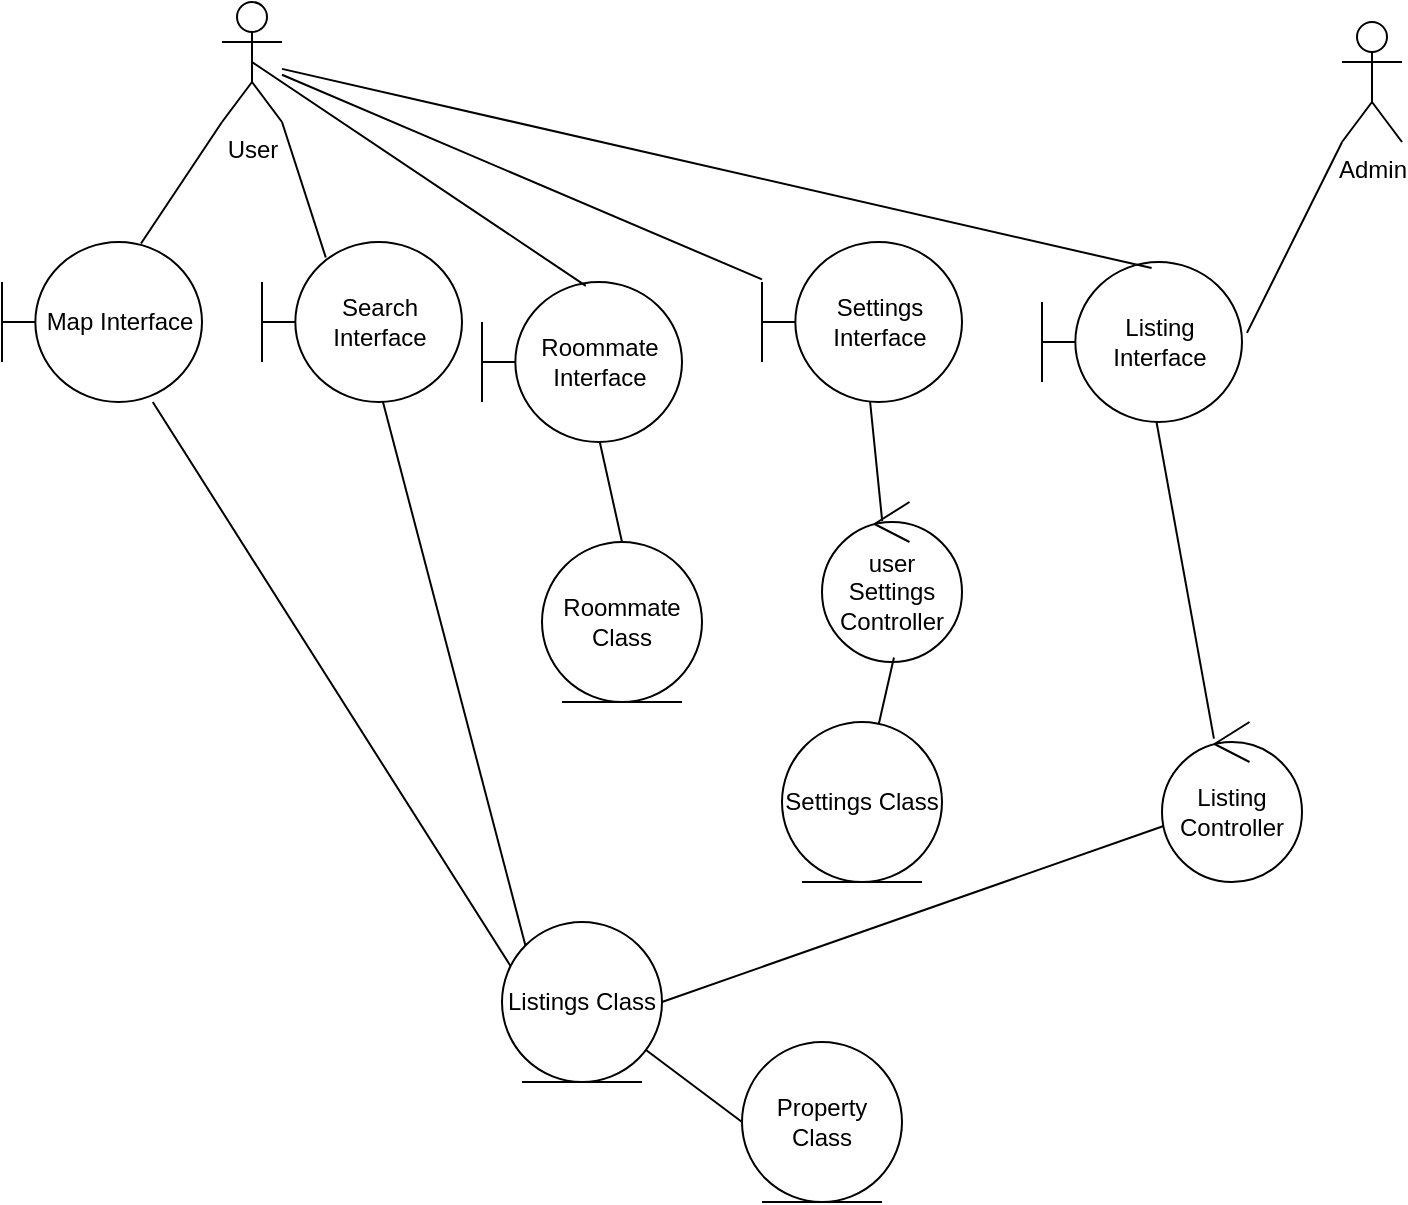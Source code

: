 <mxfile version="26.2.2">
  <diagram name="Page-1" id="YemYz6rSqljq-2eLSvDg">
    <mxGraphModel dx="974" dy="734" grid="0" gridSize="10" guides="1" tooltips="1" connect="1" arrows="1" fold="1" page="1" pageScale="1" pageWidth="2339" pageHeight="3300" math="0" shadow="0">
      <root>
        <mxCell id="0" />
        <mxCell id="1" parent="0" />
        <mxCell id="A9AUPcGHHeBCFmD--rr0-27" style="rounded=0;orthogonalLoop=1;jettySize=auto;html=1;endArrow=none;startFill=0;" edge="1" parent="1" source="A9AUPcGHHeBCFmD--rr0-1" target="A9AUPcGHHeBCFmD--rr0-10">
          <mxGeometry relative="1" as="geometry" />
        </mxCell>
        <mxCell id="A9AUPcGHHeBCFmD--rr0-1" value="User" style="shape=umlActor;verticalLabelPosition=bottom;verticalAlign=top;html=1;outlineConnect=0;" vertex="1" parent="1">
          <mxGeometry x="130" y="30" width="30" height="60" as="geometry" />
        </mxCell>
        <mxCell id="A9AUPcGHHeBCFmD--rr0-5" value="Admin" style="shape=umlActor;verticalLabelPosition=bottom;verticalAlign=top;html=1;outlineConnect=0;" vertex="1" parent="1">
          <mxGeometry x="690" y="40" width="30" height="60" as="geometry" />
        </mxCell>
        <mxCell id="A9AUPcGHHeBCFmD--rr0-22" style="rounded=0;orthogonalLoop=1;jettySize=auto;html=1;entryX=0.057;entryY=0.281;entryDx=0;entryDy=0;entryPerimeter=0;endArrow=none;startFill=0;" edge="1" parent="1" source="A9AUPcGHHeBCFmD--rr0-6" target="A9AUPcGHHeBCFmD--rr0-17">
          <mxGeometry relative="1" as="geometry" />
        </mxCell>
        <mxCell id="A9AUPcGHHeBCFmD--rr0-6" value="Map Interface" style="shape=umlBoundary;whiteSpace=wrap;html=1;" vertex="1" parent="1">
          <mxGeometry x="20" y="150" width="100" height="80" as="geometry" />
        </mxCell>
        <mxCell id="A9AUPcGHHeBCFmD--rr0-24" style="rounded=0;orthogonalLoop=1;jettySize=auto;html=1;entryX=0;entryY=0;entryDx=0;entryDy=0;endArrow=none;startFill=0;" edge="1" parent="1" source="A9AUPcGHHeBCFmD--rr0-7" target="A9AUPcGHHeBCFmD--rr0-17">
          <mxGeometry relative="1" as="geometry" />
        </mxCell>
        <mxCell id="A9AUPcGHHeBCFmD--rr0-7" value="Search Interface" style="shape=umlBoundary;whiteSpace=wrap;html=1;" vertex="1" parent="1">
          <mxGeometry x="150" y="150" width="100" height="80" as="geometry" />
        </mxCell>
        <mxCell id="A9AUPcGHHeBCFmD--rr0-8" value="Listing Interface" style="shape=umlBoundary;whiteSpace=wrap;html=1;" vertex="1" parent="1">
          <mxGeometry x="540" y="160" width="100" height="80" as="geometry" />
        </mxCell>
        <mxCell id="A9AUPcGHHeBCFmD--rr0-23" style="rounded=0;orthogonalLoop=1;jettySize=auto;html=1;entryX=0.5;entryY=0;entryDx=0;entryDy=0;endArrow=none;startFill=0;" edge="1" parent="1" source="A9AUPcGHHeBCFmD--rr0-9" target="A9AUPcGHHeBCFmD--rr0-19">
          <mxGeometry relative="1" as="geometry" />
        </mxCell>
        <mxCell id="A9AUPcGHHeBCFmD--rr0-9" value="Roommate Interface" style="shape=umlBoundary;whiteSpace=wrap;html=1;" vertex="1" parent="1">
          <mxGeometry x="260" y="170" width="100" height="80" as="geometry" />
        </mxCell>
        <mxCell id="A9AUPcGHHeBCFmD--rr0-10" value="Settings Interface" style="shape=umlBoundary;whiteSpace=wrap;html=1;" vertex="1" parent="1">
          <mxGeometry x="400" y="150" width="100" height="80" as="geometry" />
        </mxCell>
        <mxCell id="A9AUPcGHHeBCFmD--rr0-33" style="rounded=0;orthogonalLoop=1;jettySize=auto;html=1;entryX=1;entryY=0.5;entryDx=0;entryDy=0;endArrow=none;startFill=0;" edge="1" parent="1" source="A9AUPcGHHeBCFmD--rr0-12" target="A9AUPcGHHeBCFmD--rr0-17">
          <mxGeometry relative="1" as="geometry" />
        </mxCell>
        <mxCell id="A9AUPcGHHeBCFmD--rr0-12" value="Listing&lt;div&gt;Controller&lt;/div&gt;" style="ellipse;shape=umlControl;whiteSpace=wrap;html=1;" vertex="1" parent="1">
          <mxGeometry x="600" y="390" width="70" height="80" as="geometry" />
        </mxCell>
        <mxCell id="A9AUPcGHHeBCFmD--rr0-15" value="user&lt;div&gt;Settings&lt;/div&gt;&lt;div&gt;Controller&lt;/div&gt;" style="ellipse;shape=umlControl;whiteSpace=wrap;html=1;" vertex="1" parent="1">
          <mxGeometry x="430" y="280" width="70" height="80" as="geometry" />
        </mxCell>
        <mxCell id="A9AUPcGHHeBCFmD--rr0-16" value="Settings Class" style="ellipse;shape=umlEntity;whiteSpace=wrap;html=1;" vertex="1" parent="1">
          <mxGeometry x="410" y="390" width="80" height="80" as="geometry" />
        </mxCell>
        <mxCell id="A9AUPcGHHeBCFmD--rr0-34" style="rounded=0;orthogonalLoop=1;jettySize=auto;html=1;entryX=0;entryY=0.5;entryDx=0;entryDy=0;endArrow=none;startFill=0;" edge="1" parent="1" source="A9AUPcGHHeBCFmD--rr0-17" target="A9AUPcGHHeBCFmD--rr0-18">
          <mxGeometry relative="1" as="geometry" />
        </mxCell>
        <mxCell id="A9AUPcGHHeBCFmD--rr0-17" value="Listings Class" style="ellipse;shape=umlEntity;whiteSpace=wrap;html=1;" vertex="1" parent="1">
          <mxGeometry x="270" y="490" width="80" height="80" as="geometry" />
        </mxCell>
        <mxCell id="A9AUPcGHHeBCFmD--rr0-18" value="Property Class" style="ellipse;shape=umlEntity;whiteSpace=wrap;html=1;" vertex="1" parent="1">
          <mxGeometry x="390" y="550" width="80" height="80" as="geometry" />
        </mxCell>
        <mxCell id="A9AUPcGHHeBCFmD--rr0-19" value="Roommate&lt;div&gt;Class&lt;/div&gt;" style="ellipse;shape=umlEntity;whiteSpace=wrap;html=1;" vertex="1" parent="1">
          <mxGeometry x="290" y="300" width="80" height="80" as="geometry" />
        </mxCell>
        <mxCell id="A9AUPcGHHeBCFmD--rr0-20" style="rounded=0;orthogonalLoop=1;jettySize=auto;html=1;exitX=1;exitY=1;exitDx=0;exitDy=0;exitPerimeter=0;entryX=0.319;entryY=0.097;entryDx=0;entryDy=0;entryPerimeter=0;endArrow=none;startFill=0;" edge="1" parent="1" source="A9AUPcGHHeBCFmD--rr0-1" target="A9AUPcGHHeBCFmD--rr0-7">
          <mxGeometry relative="1" as="geometry" />
        </mxCell>
        <mxCell id="A9AUPcGHHeBCFmD--rr0-21" style="rounded=0;orthogonalLoop=1;jettySize=auto;html=1;exitX=0;exitY=1;exitDx=0;exitDy=0;exitPerimeter=0;entryX=0.695;entryY=0.009;entryDx=0;entryDy=0;entryPerimeter=0;endArrow=none;startFill=0;" edge="1" parent="1" source="A9AUPcGHHeBCFmD--rr0-1" target="A9AUPcGHHeBCFmD--rr0-6">
          <mxGeometry relative="1" as="geometry" />
        </mxCell>
        <mxCell id="A9AUPcGHHeBCFmD--rr0-25" style="rounded=0;orthogonalLoop=1;jettySize=auto;html=1;exitX=0.5;exitY=0.5;exitDx=0;exitDy=0;exitPerimeter=0;entryX=0.519;entryY=0.024;entryDx=0;entryDy=0;entryPerimeter=0;endArrow=none;startFill=0;" edge="1" parent="1" source="A9AUPcGHHeBCFmD--rr0-1" target="A9AUPcGHHeBCFmD--rr0-9">
          <mxGeometry relative="1" as="geometry" />
        </mxCell>
        <mxCell id="A9AUPcGHHeBCFmD--rr0-26" style="rounded=0;orthogonalLoop=1;jettySize=auto;html=1;entryX=0.548;entryY=0.038;entryDx=0;entryDy=0;entryPerimeter=0;endArrow=none;startFill=0;" edge="1" parent="1" source="A9AUPcGHHeBCFmD--rr0-1" target="A9AUPcGHHeBCFmD--rr0-8">
          <mxGeometry relative="1" as="geometry" />
        </mxCell>
        <mxCell id="A9AUPcGHHeBCFmD--rr0-28" style="rounded=0;orthogonalLoop=1;jettySize=auto;html=1;entryX=0.43;entryY=0.119;entryDx=0;entryDy=0;entryPerimeter=0;endArrow=none;startFill=0;" edge="1" parent="1" source="A9AUPcGHHeBCFmD--rr0-10" target="A9AUPcGHHeBCFmD--rr0-15">
          <mxGeometry relative="1" as="geometry" />
        </mxCell>
        <mxCell id="A9AUPcGHHeBCFmD--rr0-30" style="rounded=0;orthogonalLoop=1;jettySize=auto;html=1;entryX=1.025;entryY=0.443;entryDx=0;entryDy=0;entryPerimeter=0;endArrow=none;startFill=0;" edge="1" parent="1" source="A9AUPcGHHeBCFmD--rr0-5" target="A9AUPcGHHeBCFmD--rr0-8">
          <mxGeometry relative="1" as="geometry" />
        </mxCell>
        <mxCell id="A9AUPcGHHeBCFmD--rr0-32" style="rounded=0;orthogonalLoop=1;jettySize=auto;html=1;entryX=0.371;entryY=0.104;entryDx=0;entryDy=0;entryPerimeter=0;endArrow=none;startFill=0;" edge="1" parent="1" source="A9AUPcGHHeBCFmD--rr0-8" target="A9AUPcGHHeBCFmD--rr0-12">
          <mxGeometry relative="1" as="geometry" />
        </mxCell>
        <mxCell id="A9AUPcGHHeBCFmD--rr0-35" style="rounded=0;orthogonalLoop=1;jettySize=auto;html=1;entryX=0.514;entryY=0.972;entryDx=0;entryDy=0;entryPerimeter=0;endArrow=none;startFill=0;" edge="1" parent="1" source="A9AUPcGHHeBCFmD--rr0-16" target="A9AUPcGHHeBCFmD--rr0-15">
          <mxGeometry relative="1" as="geometry" />
        </mxCell>
      </root>
    </mxGraphModel>
  </diagram>
</mxfile>
